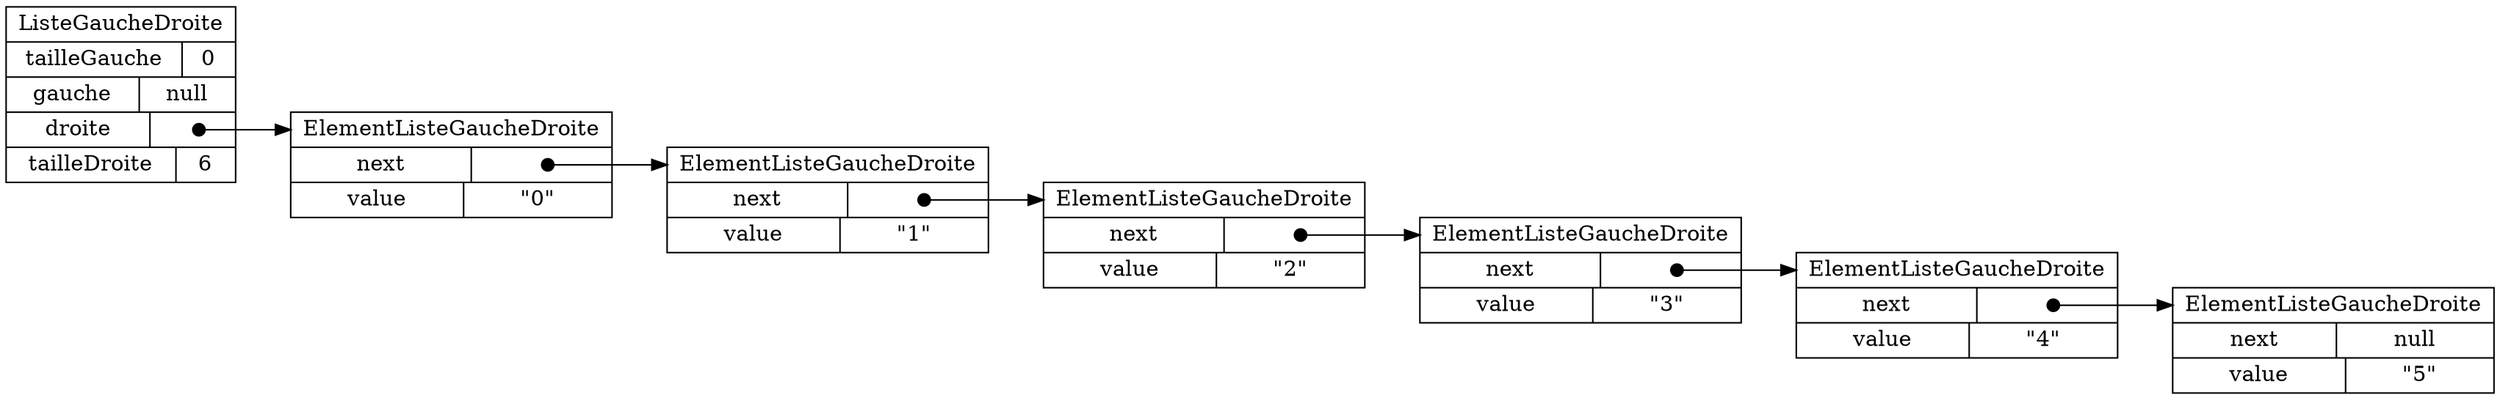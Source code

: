 digraph "leftRightList06" {
graph ["rankdir"="LR","compound"="true"]
"" ["shape"="record","label"="<_C>ListeGaucheDroite|{tailleGauche|0}|{gauche|null}|{droite|<droite_droite>}|{tailleDroite|6}","style"="filled","fillcolor"="white"]
"droite" ["shape"="record","label"="<_C>ElementListeGaucheDroite|{next|<next_next>}|{value|\"0\"}","style"="filled","fillcolor"="white"]
"droite¤next" ["shape"="record","label"="<_C>ElementListeGaucheDroite|{next|<next_next>}|{value|\"1\"}","style"="filled","fillcolor"="white"]
"droite¤next¤next" ["shape"="record","label"="<_C>ElementListeGaucheDroite|{next|<next_next>}|{value|\"2\"}","style"="filled","fillcolor"="white"]
"droite¤next¤next¤next" ["shape"="record","label"="<_C>ElementListeGaucheDroite|{next|<next_next>}|{value|\"3\"}","style"="filled","fillcolor"="white"]
"droite¤next¤next¤next¤next" ["shape"="record","label"="<_C>ElementListeGaucheDroite|{next|<next_next>}|{value|\"4\"}","style"="filled","fillcolor"="white"]
"droite¤next¤next¤next¤next¤next" ["shape"="record","label"="<_C>ElementListeGaucheDroite|{next|null}|{value|\"5\"}","style"="filled","fillcolor"="white"]
"":"droite_droite":c -> "droite":"_C" ["tailclip"="false","arrowtail"="dot","dir"="both","label"=""]
"droite":"next_next":c -> "droite¤next":"_C" ["tailclip"="false","arrowtail"="dot","dir"="both","label"=""]
"droite¤next":"next_next":c -> "droite¤next¤next":"_C" ["tailclip"="false","arrowtail"="dot","dir"="both","label"=""]
"droite¤next¤next":"next_next":c -> "droite¤next¤next¤next":"_C" ["tailclip"="false","arrowtail"="dot","dir"="both","label"=""]
"droite¤next¤next¤next":"next_next":c -> "droite¤next¤next¤next¤next":"_C" ["tailclip"="false","arrowtail"="dot","dir"="both","label"=""]
"droite¤next¤next¤next¤next":"next_next":c -> "droite¤next¤next¤next¤next¤next":"_C" ["tailclip"="false","arrowtail"="dot","dir"="both","label"=""]
}